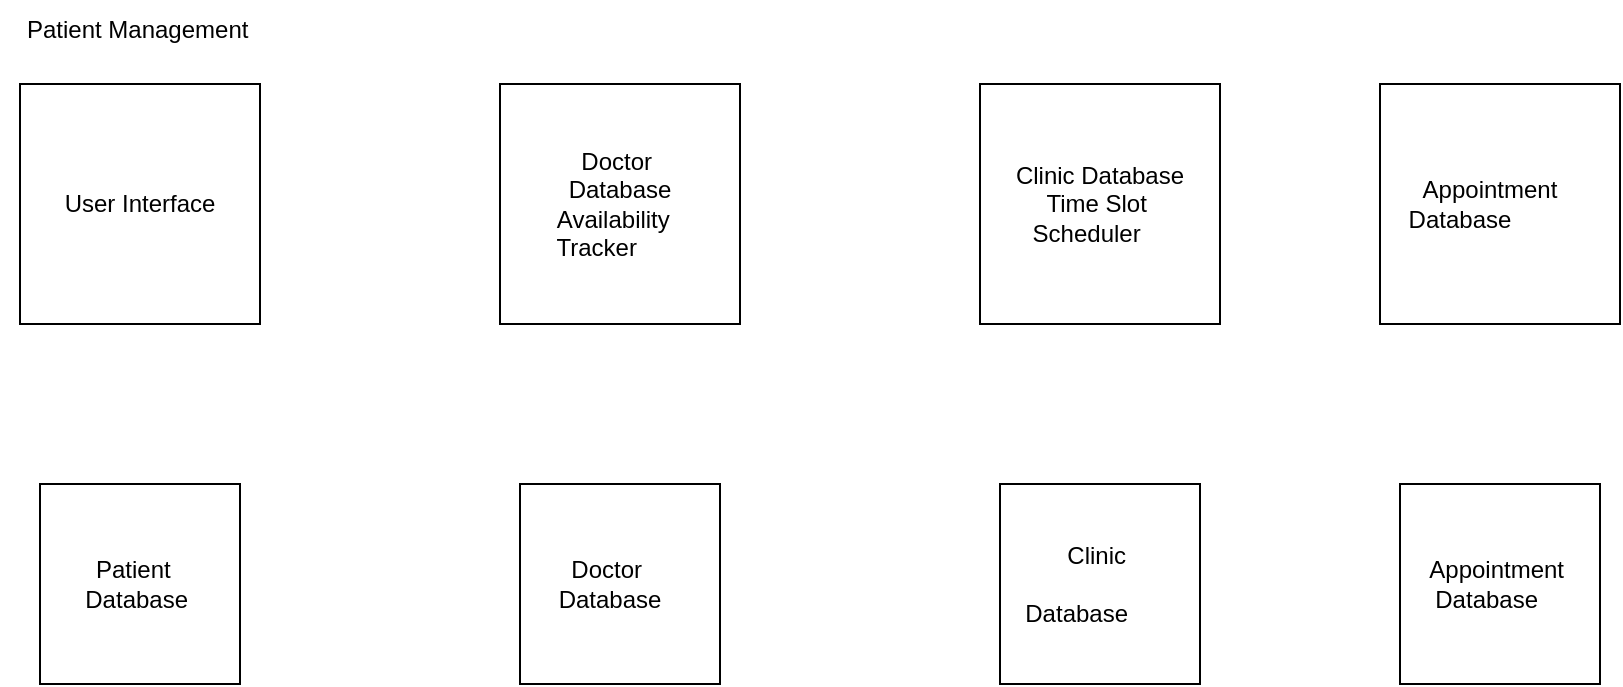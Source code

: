 <mxfile version="22.0.8" type="github">
  <diagram name="Page-1" id="_OjAN4VOlS1eb9nmoaP0">
    <mxGraphModel dx="1050" dy="587" grid="1" gridSize="10" guides="1" tooltips="1" connect="1" arrows="1" fold="1" page="1" pageScale="1" pageWidth="850" pageHeight="1100" math="0" shadow="0">
      <root>
        <mxCell id="0" />
        <mxCell id="1" parent="0" />
        <mxCell id="Pqonqbu2qx12MXSNsxlQ-1" value="User Interface" style="whiteSpace=wrap;html=1;aspect=fixed;" vertex="1" parent="1">
          <mxGeometry x="40" y="80" width="120" height="120" as="geometry" />
        </mxCell>
        <mxCell id="Pqonqbu2qx12MXSNsxlQ-3" value="Clinic Database&lt;br&gt;&amp;nbsp;Time Slot&amp;nbsp;&amp;nbsp;&lt;br&gt;Scheduler&amp;nbsp; &amp;nbsp;&amp;nbsp;" style="whiteSpace=wrap;html=1;aspect=fixed;" vertex="1" parent="1">
          <mxGeometry x="520" y="80" width="120" height="120" as="geometry" />
        </mxCell>
        <mxCell id="Pqonqbu2qx12MXSNsxlQ-4" value="Appointment&amp;nbsp; &amp;nbsp; Database&amp;nbsp; &amp;nbsp; &amp;nbsp; &amp;nbsp; &amp;nbsp; &amp;nbsp;&amp;nbsp;" style="whiteSpace=wrap;html=1;aspect=fixed;" vertex="1" parent="1">
          <mxGeometry x="720" y="80" width="120" height="120" as="geometry" />
        </mxCell>
        <mxCell id="Pqonqbu2qx12MXSNsxlQ-5" value="Doctor&amp;nbsp;&lt;br&gt;Database&lt;br&gt;Availability&amp;nbsp;&amp;nbsp;&lt;br&gt;Tracker&amp;nbsp; &amp;nbsp; &amp;nbsp; &amp;nbsp;" style="whiteSpace=wrap;html=1;aspect=fixed;" vertex="1" parent="1">
          <mxGeometry x="280" y="80" width="120" height="120" as="geometry" />
        </mxCell>
        <mxCell id="Pqonqbu2qx12MXSNsxlQ-6" value="Patient&amp;nbsp;&amp;nbsp;&lt;br&gt;Database&amp;nbsp;" style="whiteSpace=wrap;html=1;aspect=fixed;" vertex="1" parent="1">
          <mxGeometry x="50" y="280" width="100" height="100" as="geometry" />
        </mxCell>
        <mxCell id="Pqonqbu2qx12MXSNsxlQ-7" value="Clinic&amp;nbsp;&lt;br&gt;&amp;nbsp; &amp;nbsp; &amp;nbsp; &amp;nbsp;&lt;br&gt;Database&amp;nbsp; &amp;nbsp;&amp;nbsp; &amp;nbsp;&amp;nbsp;" style="whiteSpace=wrap;html=1;aspect=fixed;" vertex="1" parent="1">
          <mxGeometry x="530" y="280" width="100" height="100" as="geometry" />
        </mxCell>
        <mxCell id="Pqonqbu2qx12MXSNsxlQ-8" value="Appointment&amp;nbsp;&lt;br&gt;Database&amp;nbsp; &amp;nbsp;&amp;nbsp;" style="whiteSpace=wrap;html=1;aspect=fixed;" vertex="1" parent="1">
          <mxGeometry x="730" y="280" width="100" height="100" as="geometry" />
        </mxCell>
        <mxCell id="Pqonqbu2qx12MXSNsxlQ-9" value="Doctor&amp;nbsp; &amp;nbsp;&amp;nbsp;&lt;br&gt;Database&amp;nbsp; &amp;nbsp;&lt;br&gt;" style="whiteSpace=wrap;html=1;aspect=fixed;" vertex="1" parent="1">
          <mxGeometry x="290" y="280" width="100" height="100" as="geometry" />
        </mxCell>
        <mxCell id="Pqonqbu2qx12MXSNsxlQ-10" value="Patient Management&amp;nbsp;" style="text;html=1;align=center;verticalAlign=middle;resizable=0;points=[];autosize=1;strokeColor=none;fillColor=none;" vertex="1" parent="1">
          <mxGeometry x="30" y="38" width="140" height="30" as="geometry" />
        </mxCell>
      </root>
    </mxGraphModel>
  </diagram>
</mxfile>
